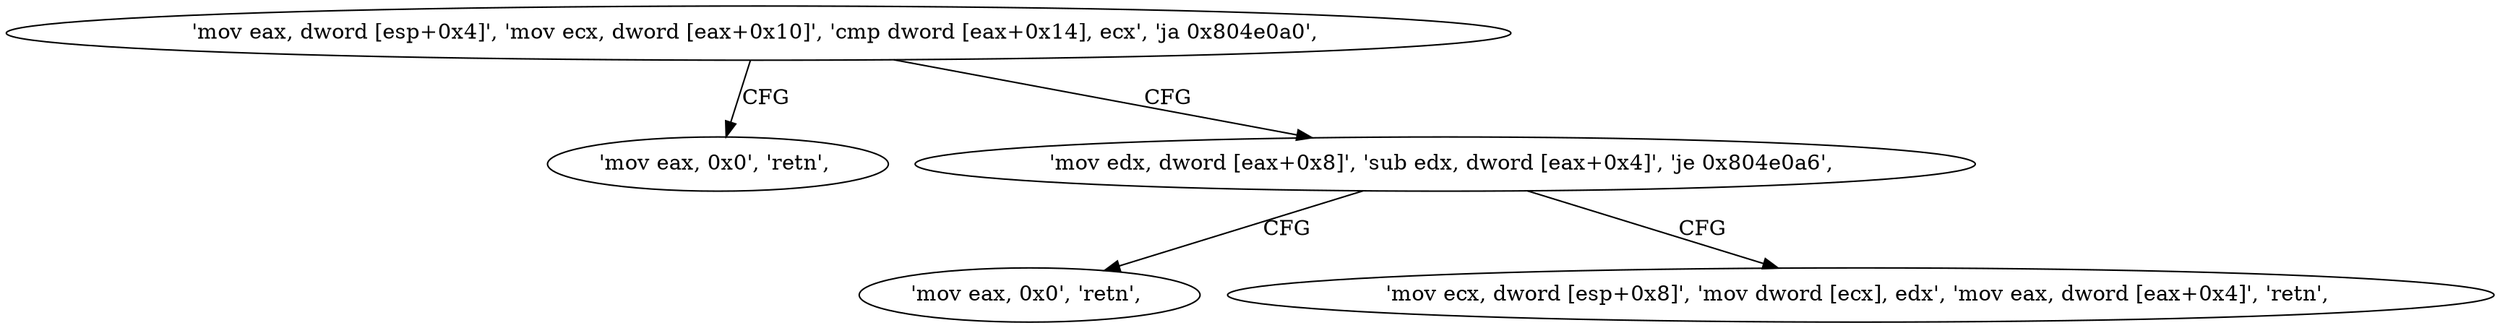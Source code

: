 digraph "func" {
"134537346" [label = "'mov eax, dword [esp+0x4]', 'mov ecx, dword [eax+0x10]', 'cmp dword [eax+0x14], ecx', 'ja 0x804e0a0', " ]
"134537376" [label = "'mov eax, 0x0', 'retn', " ]
"134537358" [label = "'mov edx, dword [eax+0x8]', 'sub edx, dword [eax+0x4]', 'je 0x804e0a6', " ]
"134537382" [label = "'mov eax, 0x0', 'retn', " ]
"134537366" [label = "'mov ecx, dword [esp+0x8]', 'mov dword [ecx], edx', 'mov eax, dword [eax+0x4]', 'retn', " ]
"134537346" -> "134537376" [ label = "CFG" ]
"134537346" -> "134537358" [ label = "CFG" ]
"134537358" -> "134537382" [ label = "CFG" ]
"134537358" -> "134537366" [ label = "CFG" ]
}
